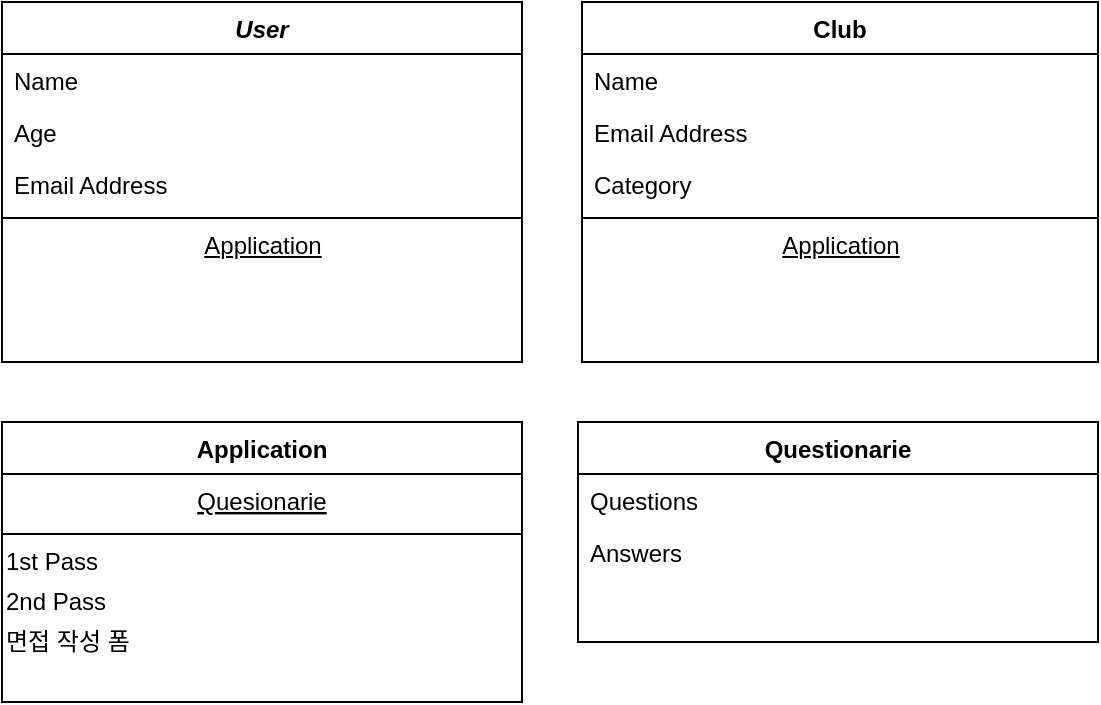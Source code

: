 <mxfile version="13.7.3" type="github">
  <diagram id="C5RBs43oDa-KdzZeNtuy" name="Page-1">
    <mxGraphModel dx="782" dy="469" grid="1" gridSize="10" guides="1" tooltips="1" connect="1" arrows="1" fold="1" page="1" pageScale="1" pageWidth="827" pageHeight="1169" math="0" shadow="0">
      <root>
        <mxCell id="WIyWlLk6GJQsqaUBKTNV-0" />
        <mxCell id="WIyWlLk6GJQsqaUBKTNV-1" parent="WIyWlLk6GJQsqaUBKTNV-0" />
        <mxCell id="zkfFHV4jXpPFQw0GAbJ--0" value="User" style="swimlane;fontStyle=3;align=center;verticalAlign=top;childLayout=stackLayout;horizontal=1;startSize=26;horizontalStack=0;resizeParent=1;resizeLast=0;collapsible=1;marginBottom=0;rounded=0;shadow=0;strokeWidth=1;" parent="WIyWlLk6GJQsqaUBKTNV-1" vertex="1">
          <mxGeometry x="120" y="120" width="260" height="180" as="geometry">
            <mxRectangle x="230" y="140" width="160" height="26" as="alternateBounds" />
          </mxGeometry>
        </mxCell>
        <mxCell id="zkfFHV4jXpPFQw0GAbJ--1" value="Name" style="text;align=left;verticalAlign=top;spacingLeft=4;spacingRight=4;overflow=hidden;rotatable=0;points=[[0,0.5],[1,0.5]];portConstraint=eastwest;" parent="zkfFHV4jXpPFQw0GAbJ--0" vertex="1">
          <mxGeometry y="26" width="260" height="26" as="geometry" />
        </mxCell>
        <mxCell id="zkfFHV4jXpPFQw0GAbJ--2" value="Age" style="text;align=left;verticalAlign=top;spacingLeft=4;spacingRight=4;overflow=hidden;rotatable=0;points=[[0,0.5],[1,0.5]];portConstraint=eastwest;rounded=0;shadow=0;html=0;" parent="zkfFHV4jXpPFQw0GAbJ--0" vertex="1">
          <mxGeometry y="52" width="260" height="26" as="geometry" />
        </mxCell>
        <mxCell id="zkfFHV4jXpPFQw0GAbJ--3" value="Email Address" style="text;align=left;verticalAlign=top;spacingLeft=4;spacingRight=4;overflow=hidden;rotatable=0;points=[[0,0.5],[1,0.5]];portConstraint=eastwest;rounded=0;shadow=0;html=0;" parent="zkfFHV4jXpPFQw0GAbJ--0" vertex="1">
          <mxGeometry y="78" width="260" height="26" as="geometry" />
        </mxCell>
        <mxCell id="zkfFHV4jXpPFQw0GAbJ--4" value="" style="line;html=1;strokeWidth=1;align=left;verticalAlign=middle;spacingTop=-1;spacingLeft=3;spacingRight=3;rotatable=0;labelPosition=right;points=[];portConstraint=eastwest;" parent="zkfFHV4jXpPFQw0GAbJ--0" vertex="1">
          <mxGeometry y="104" width="260" height="8" as="geometry" />
        </mxCell>
        <mxCell id="3F1b-H4rmOt1WgKYk8ER-29" value="Application" style="text;html=1;align=center;verticalAlign=middle;resizable=0;points=[];autosize=1;fontStyle=4" vertex="1" parent="zkfFHV4jXpPFQw0GAbJ--0">
          <mxGeometry y="112" width="260" height="20" as="geometry" />
        </mxCell>
        <mxCell id="zkfFHV4jXpPFQw0GAbJ--17" value="Club" style="swimlane;fontStyle=1;align=center;verticalAlign=top;childLayout=stackLayout;horizontal=1;startSize=26;horizontalStack=0;resizeParent=1;resizeLast=0;collapsible=1;marginBottom=0;rounded=0;shadow=0;strokeWidth=1;" parent="WIyWlLk6GJQsqaUBKTNV-1" vertex="1">
          <mxGeometry x="410" y="120" width="258" height="180" as="geometry">
            <mxRectangle x="550" y="140" width="160" height="26" as="alternateBounds" />
          </mxGeometry>
        </mxCell>
        <mxCell id="zkfFHV4jXpPFQw0GAbJ--18" value="Name" style="text;align=left;verticalAlign=top;spacingLeft=4;spacingRight=4;overflow=hidden;rotatable=0;points=[[0,0.5],[1,0.5]];portConstraint=eastwest;" parent="zkfFHV4jXpPFQw0GAbJ--17" vertex="1">
          <mxGeometry y="26" width="258" height="26" as="geometry" />
        </mxCell>
        <mxCell id="zkfFHV4jXpPFQw0GAbJ--20" value="Email Address" style="text;align=left;verticalAlign=top;spacingLeft=4;spacingRight=4;overflow=hidden;rotatable=0;points=[[0,0.5],[1,0.5]];portConstraint=eastwest;rounded=0;shadow=0;html=0;" parent="zkfFHV4jXpPFQw0GAbJ--17" vertex="1">
          <mxGeometry y="52" width="258" height="26" as="geometry" />
        </mxCell>
        <mxCell id="zkfFHV4jXpPFQw0GAbJ--22" value="Category" style="text;align=left;verticalAlign=top;spacingLeft=4;spacingRight=4;overflow=hidden;rotatable=0;points=[[0,0.5],[1,0.5]];portConstraint=eastwest;rounded=0;shadow=0;html=0;" parent="zkfFHV4jXpPFQw0GAbJ--17" vertex="1">
          <mxGeometry y="78" width="258" height="26" as="geometry" />
        </mxCell>
        <mxCell id="zkfFHV4jXpPFQw0GAbJ--23" value="" style="line;html=1;strokeWidth=1;align=left;verticalAlign=middle;spacingTop=-1;spacingLeft=3;spacingRight=3;rotatable=0;labelPosition=right;points=[];portConstraint=eastwest;" parent="zkfFHV4jXpPFQw0GAbJ--17" vertex="1">
          <mxGeometry y="104" width="258" height="8" as="geometry" />
        </mxCell>
        <mxCell id="3F1b-H4rmOt1WgKYk8ER-30" value="Application" style="text;html=1;align=center;verticalAlign=middle;resizable=0;points=[];autosize=1;fontStyle=4" vertex="1" parent="zkfFHV4jXpPFQw0GAbJ--17">
          <mxGeometry y="112" width="258" height="20" as="geometry" />
        </mxCell>
        <mxCell id="3F1b-H4rmOt1WgKYk8ER-7" value="Application" style="swimlane;fontStyle=1;align=center;verticalAlign=top;childLayout=stackLayout;horizontal=1;startSize=26;horizontalStack=0;resizeParent=1;resizeLast=0;collapsible=1;marginBottom=0;rounded=0;shadow=0;strokeWidth=1;" vertex="1" parent="WIyWlLk6GJQsqaUBKTNV-1">
          <mxGeometry x="120" y="330" width="260" height="140" as="geometry">
            <mxRectangle x="130" y="380" width="160" height="26" as="alternateBounds" />
          </mxGeometry>
        </mxCell>
        <mxCell id="3F1b-H4rmOt1WgKYk8ER-9" value="Quesionarie" style="text;align=center;verticalAlign=top;spacingLeft=4;spacingRight=4;overflow=hidden;rotatable=0;points=[[0,0.5],[1,0.5]];portConstraint=eastwest;rounded=0;shadow=0;html=0;fontStyle=4" vertex="1" parent="3F1b-H4rmOt1WgKYk8ER-7">
          <mxGeometry y="26" width="260" height="26" as="geometry" />
        </mxCell>
        <mxCell id="3F1b-H4rmOt1WgKYk8ER-10" value="" style="line;html=1;strokeWidth=1;align=left;verticalAlign=middle;spacingTop=-1;spacingLeft=3;spacingRight=3;rotatable=0;labelPosition=right;points=[];portConstraint=eastwest;" vertex="1" parent="3F1b-H4rmOt1WgKYk8ER-7">
          <mxGeometry y="52" width="260" height="8" as="geometry" />
        </mxCell>
        <mxCell id="3F1b-H4rmOt1WgKYk8ER-14" value="1st Pass" style="text;html=1;align=left;verticalAlign=middle;resizable=0;points=[];autosize=1;" vertex="1" parent="3F1b-H4rmOt1WgKYk8ER-7">
          <mxGeometry y="60" width="260" height="20" as="geometry" />
        </mxCell>
        <mxCell id="3F1b-H4rmOt1WgKYk8ER-15" value="2nd Pass" style="text;html=1;align=left;verticalAlign=middle;resizable=0;points=[];autosize=1;" vertex="1" parent="3F1b-H4rmOt1WgKYk8ER-7">
          <mxGeometry y="80" width="260" height="20" as="geometry" />
        </mxCell>
        <mxCell id="3F1b-H4rmOt1WgKYk8ER-16" value="면접 작성 폼" style="text;html=1;align=left;verticalAlign=middle;resizable=0;points=[];autosize=1;" vertex="1" parent="3F1b-H4rmOt1WgKYk8ER-7">
          <mxGeometry y="100" width="260" height="20" as="geometry" />
        </mxCell>
        <mxCell id="3F1b-H4rmOt1WgKYk8ER-20" value="Questionarie" style="swimlane;fontStyle=1;align=center;verticalAlign=top;childLayout=stackLayout;horizontal=1;startSize=26;horizontalStack=0;resizeParent=1;resizeLast=0;collapsible=1;marginBottom=0;rounded=0;shadow=0;strokeWidth=1;" vertex="1" parent="WIyWlLk6GJQsqaUBKTNV-1">
          <mxGeometry x="408" y="330" width="260" height="110" as="geometry">
            <mxRectangle x="130" y="380" width="160" height="26" as="alternateBounds" />
          </mxGeometry>
        </mxCell>
        <mxCell id="3F1b-H4rmOt1WgKYk8ER-21" value="Questions" style="text;align=left;verticalAlign=top;spacingLeft=4;spacingRight=4;overflow=hidden;rotatable=0;points=[[0,0.5],[1,0.5]];portConstraint=eastwest;" vertex="1" parent="3F1b-H4rmOt1WgKYk8ER-20">
          <mxGeometry y="26" width="260" height="26" as="geometry" />
        </mxCell>
        <mxCell id="3F1b-H4rmOt1WgKYk8ER-22" value="Answers" style="text;align=left;verticalAlign=top;spacingLeft=4;spacingRight=4;overflow=hidden;rotatable=0;points=[[0,0.5],[1,0.5]];portConstraint=eastwest;rounded=0;shadow=0;html=0;" vertex="1" parent="3F1b-H4rmOt1WgKYk8ER-20">
          <mxGeometry y="52" width="260" height="26" as="geometry" />
        </mxCell>
      </root>
    </mxGraphModel>
  </diagram>
</mxfile>
